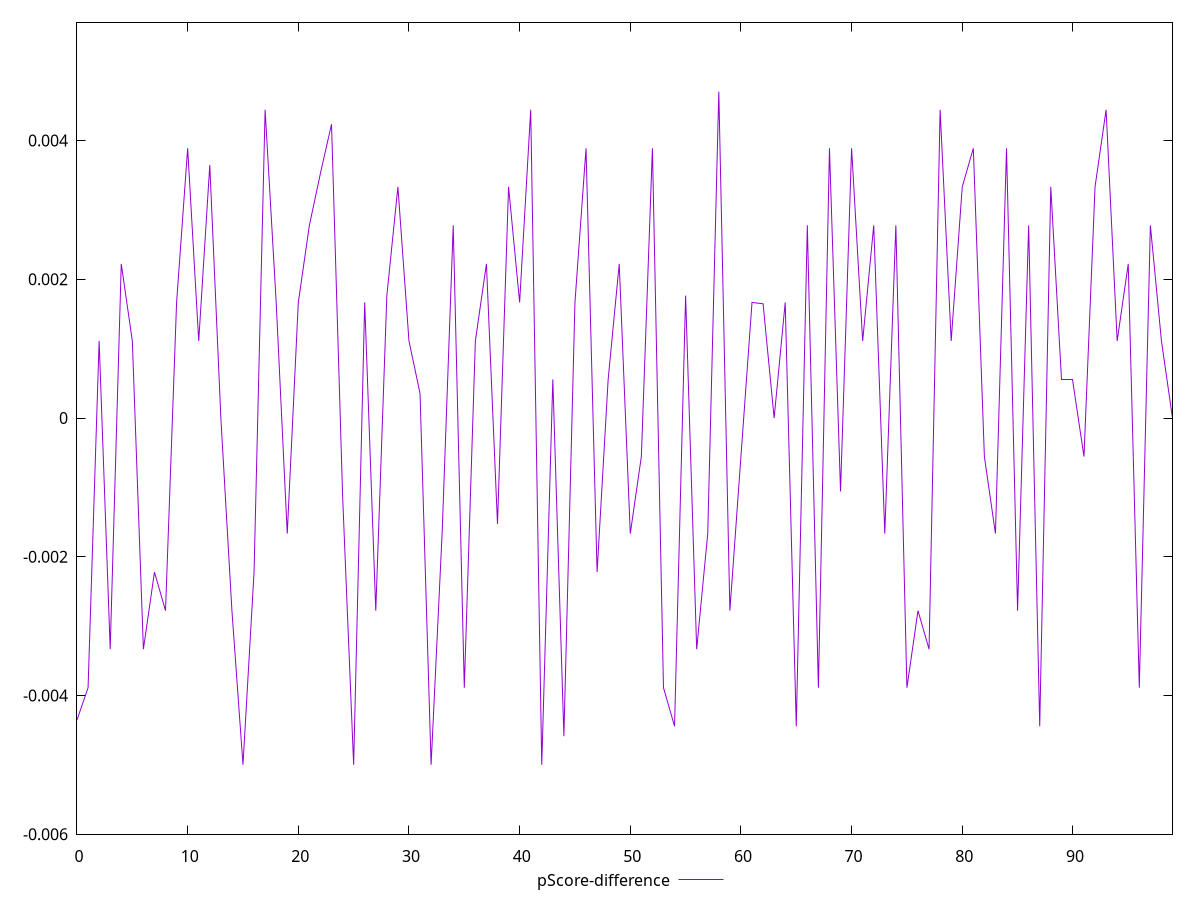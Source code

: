 reset

$pScoreDifference <<EOF
0 -0.004352941176470615
1 -0.0038888888888889417
2 0.0011111111111111738
3 -0.0033333333333332993
4 0.0022222222222222365
5 0.0011111111111111738
6 -0.0033333333333332993
7 -0.0022222222222222365
8 -0.002777777777777768
9 0.0016666666666667052
10 0.0038888888888889417
11 0.0011111111111110628
12 0.0036470588235294477
13 0
14 -0.002777777777777768
15 -0.004999999999999893
16 -0.0022222222222222365
17 0.004444444444444473
18 0.0016666666666665941
19 -0.0016666666666665941
20 0.0016666666666667052
21 0.002777777777777768
22 0.003529411764705892
23 0.004235294117647059
24 -0.0011111111111110628
25 -0.0050000000000000044
26 0.0016666666666667052
27 -0.002777777777777768
28 0.001764705882352946
29 0.0033333333333332993
30 0.0011111111111111738
31 0.0003529411764706114
32 -0.0050000000000000044
33 -0.0016470588235293904
34 0.002777777777777768
35 -0.0038888888888889417
36 0.0011111111111111738
37 0.0022222222222221255
38 -0.0015294117647058902
39 0.0033333333333332993
40 0.0016666666666667052
41 0.004444444444444473
42 -0.0050000000000000044
43 0.0005555555555555314
44 -0.004588235294117671
45 0.0016666666666667052
46 0.0038888888888888307
47 -0.0022222222222222365
48 0.0005555555555555314
49 0.0022222222222222365
50 -0.0016666666666667052
51 -0.0005555555555555314
52 0.0038888888888889417
53 -0.0038888888888888307
54 -0.004444444444444473
55 0.001764705882352946
56 -0.0033333333333334103
57 -0.0016666666666665941
58 0.004705882352941171
59 -0.002777777777777768
60 -0.0005555555555556424
61 0.0016666666666667052
62 0.0016470588235293904
63 0
64 0.0016666666666665941
65 -0.004444444444444362
66 0.002777777777777768
67 -0.0038888888888889417
68 0.0038888888888888307
69 -0.0010588235294117787
70 0.0038888888888889417
71 0.0011111111111111738
72 0.002777777777777768
73 -0.0016666666666665941
74 0.002777777777777768
75 -0.0038888888888889417
76 -0.002777777777777768
77 -0.0033333333333332993
78 0.004444444444444362
79 0.0011111111111111738
80 0.0033333333333332993
81 0.0038888888888888307
82 -0.0005555555555555314
83 -0.0016666666666667052
84 0.0038888888888889417
85 -0.002777777777777768
86 0.002777777777777768
87 -0.004444444444444473
88 0.0033333333333332993
89 0.0005555555555555314
90 0.0005555555555555314
91 -0.0005555555555555314
92 0.0033333333333332993
93 0.004444444444444473
94 0.0011111111111111738
95 0.0022222222222221255
96 -0.0038888888888889417
97 0.002777777777777768
98 0.0011111111111110628
99 0
EOF

set key outside below
set xrange [0:99]
set yrange [-0.0060000000000000045:0.005705882352941171]
set trange [-0.0060000000000000045:0.005705882352941171]
set terminal svg size 640, 500 enhanced background rgb 'white'
set output "report_00013_2021-02-09T12-04-24.940Z/render-blocking-resources/samples/pages+cached+noadtech/pScore-difference/values.svg"

plot $pScoreDifference title "pScore-difference" with line

reset
